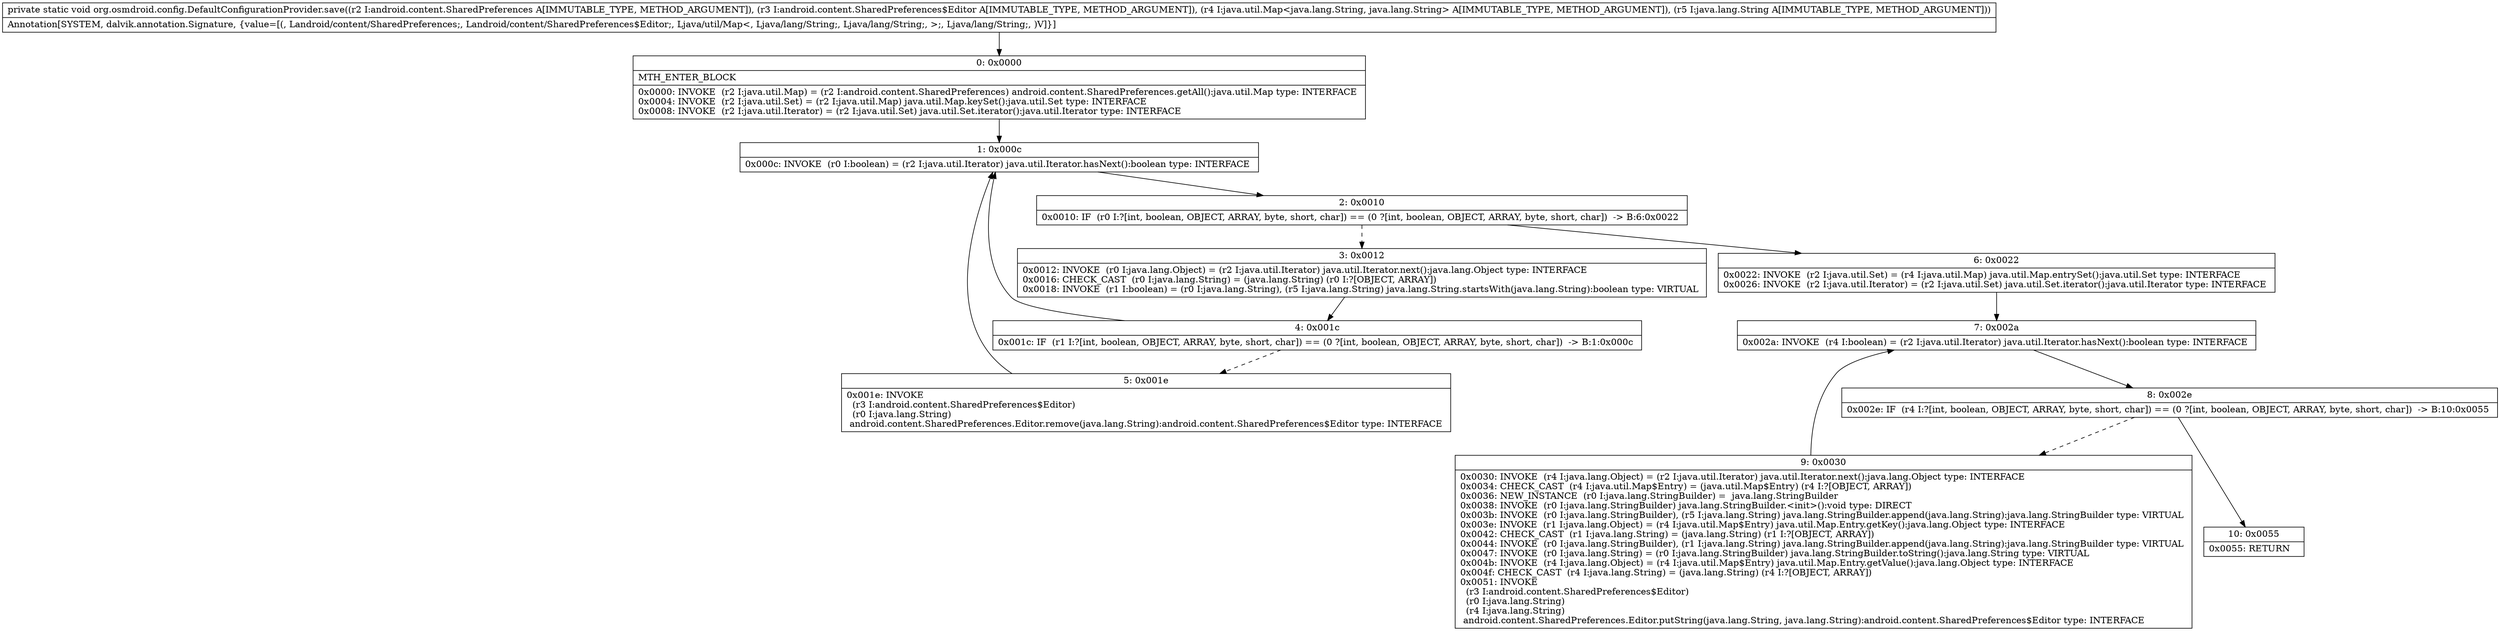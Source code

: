 digraph "CFG fororg.osmdroid.config.DefaultConfigurationProvider.save(Landroid\/content\/SharedPreferences;Landroid\/content\/SharedPreferences$Editor;Ljava\/util\/Map;Ljava\/lang\/String;)V" {
Node_0 [shape=record,label="{0\:\ 0x0000|MTH_ENTER_BLOCK\l|0x0000: INVOKE  (r2 I:java.util.Map) = (r2 I:android.content.SharedPreferences) android.content.SharedPreferences.getAll():java.util.Map type: INTERFACE \l0x0004: INVOKE  (r2 I:java.util.Set) = (r2 I:java.util.Map) java.util.Map.keySet():java.util.Set type: INTERFACE \l0x0008: INVOKE  (r2 I:java.util.Iterator) = (r2 I:java.util.Set) java.util.Set.iterator():java.util.Iterator type: INTERFACE \l}"];
Node_1 [shape=record,label="{1\:\ 0x000c|0x000c: INVOKE  (r0 I:boolean) = (r2 I:java.util.Iterator) java.util.Iterator.hasNext():boolean type: INTERFACE \l}"];
Node_2 [shape=record,label="{2\:\ 0x0010|0x0010: IF  (r0 I:?[int, boolean, OBJECT, ARRAY, byte, short, char]) == (0 ?[int, boolean, OBJECT, ARRAY, byte, short, char])  \-\> B:6:0x0022 \l}"];
Node_3 [shape=record,label="{3\:\ 0x0012|0x0012: INVOKE  (r0 I:java.lang.Object) = (r2 I:java.util.Iterator) java.util.Iterator.next():java.lang.Object type: INTERFACE \l0x0016: CHECK_CAST  (r0 I:java.lang.String) = (java.lang.String) (r0 I:?[OBJECT, ARRAY]) \l0x0018: INVOKE  (r1 I:boolean) = (r0 I:java.lang.String), (r5 I:java.lang.String) java.lang.String.startsWith(java.lang.String):boolean type: VIRTUAL \l}"];
Node_4 [shape=record,label="{4\:\ 0x001c|0x001c: IF  (r1 I:?[int, boolean, OBJECT, ARRAY, byte, short, char]) == (0 ?[int, boolean, OBJECT, ARRAY, byte, short, char])  \-\> B:1:0x000c \l}"];
Node_5 [shape=record,label="{5\:\ 0x001e|0x001e: INVOKE  \l  (r3 I:android.content.SharedPreferences$Editor)\l  (r0 I:java.lang.String)\l android.content.SharedPreferences.Editor.remove(java.lang.String):android.content.SharedPreferences$Editor type: INTERFACE \l}"];
Node_6 [shape=record,label="{6\:\ 0x0022|0x0022: INVOKE  (r2 I:java.util.Set) = (r4 I:java.util.Map) java.util.Map.entrySet():java.util.Set type: INTERFACE \l0x0026: INVOKE  (r2 I:java.util.Iterator) = (r2 I:java.util.Set) java.util.Set.iterator():java.util.Iterator type: INTERFACE \l}"];
Node_7 [shape=record,label="{7\:\ 0x002a|0x002a: INVOKE  (r4 I:boolean) = (r2 I:java.util.Iterator) java.util.Iterator.hasNext():boolean type: INTERFACE \l}"];
Node_8 [shape=record,label="{8\:\ 0x002e|0x002e: IF  (r4 I:?[int, boolean, OBJECT, ARRAY, byte, short, char]) == (0 ?[int, boolean, OBJECT, ARRAY, byte, short, char])  \-\> B:10:0x0055 \l}"];
Node_9 [shape=record,label="{9\:\ 0x0030|0x0030: INVOKE  (r4 I:java.lang.Object) = (r2 I:java.util.Iterator) java.util.Iterator.next():java.lang.Object type: INTERFACE \l0x0034: CHECK_CAST  (r4 I:java.util.Map$Entry) = (java.util.Map$Entry) (r4 I:?[OBJECT, ARRAY]) \l0x0036: NEW_INSTANCE  (r0 I:java.lang.StringBuilder) =  java.lang.StringBuilder \l0x0038: INVOKE  (r0 I:java.lang.StringBuilder) java.lang.StringBuilder.\<init\>():void type: DIRECT \l0x003b: INVOKE  (r0 I:java.lang.StringBuilder), (r5 I:java.lang.String) java.lang.StringBuilder.append(java.lang.String):java.lang.StringBuilder type: VIRTUAL \l0x003e: INVOKE  (r1 I:java.lang.Object) = (r4 I:java.util.Map$Entry) java.util.Map.Entry.getKey():java.lang.Object type: INTERFACE \l0x0042: CHECK_CAST  (r1 I:java.lang.String) = (java.lang.String) (r1 I:?[OBJECT, ARRAY]) \l0x0044: INVOKE  (r0 I:java.lang.StringBuilder), (r1 I:java.lang.String) java.lang.StringBuilder.append(java.lang.String):java.lang.StringBuilder type: VIRTUAL \l0x0047: INVOKE  (r0 I:java.lang.String) = (r0 I:java.lang.StringBuilder) java.lang.StringBuilder.toString():java.lang.String type: VIRTUAL \l0x004b: INVOKE  (r4 I:java.lang.Object) = (r4 I:java.util.Map$Entry) java.util.Map.Entry.getValue():java.lang.Object type: INTERFACE \l0x004f: CHECK_CAST  (r4 I:java.lang.String) = (java.lang.String) (r4 I:?[OBJECT, ARRAY]) \l0x0051: INVOKE  \l  (r3 I:android.content.SharedPreferences$Editor)\l  (r0 I:java.lang.String)\l  (r4 I:java.lang.String)\l android.content.SharedPreferences.Editor.putString(java.lang.String, java.lang.String):android.content.SharedPreferences$Editor type: INTERFACE \l}"];
Node_10 [shape=record,label="{10\:\ 0x0055|0x0055: RETURN   \l}"];
MethodNode[shape=record,label="{private static void org.osmdroid.config.DefaultConfigurationProvider.save((r2 I:android.content.SharedPreferences A[IMMUTABLE_TYPE, METHOD_ARGUMENT]), (r3 I:android.content.SharedPreferences$Editor A[IMMUTABLE_TYPE, METHOD_ARGUMENT]), (r4 I:java.util.Map\<java.lang.String, java.lang.String\> A[IMMUTABLE_TYPE, METHOD_ARGUMENT]), (r5 I:java.lang.String A[IMMUTABLE_TYPE, METHOD_ARGUMENT]))  | Annotation[SYSTEM, dalvik.annotation.Signature, \{value=[(, Landroid\/content\/SharedPreferences;, Landroid\/content\/SharedPreferences$Editor;, Ljava\/util\/Map\<, Ljava\/lang\/String;, Ljava\/lang\/String;, \>;, Ljava\/lang\/String;, )V]\}]\l}"];
MethodNode -> Node_0;
Node_0 -> Node_1;
Node_1 -> Node_2;
Node_2 -> Node_3[style=dashed];
Node_2 -> Node_6;
Node_3 -> Node_4;
Node_4 -> Node_1;
Node_4 -> Node_5[style=dashed];
Node_5 -> Node_1;
Node_6 -> Node_7;
Node_7 -> Node_8;
Node_8 -> Node_9[style=dashed];
Node_8 -> Node_10;
Node_9 -> Node_7;
}

